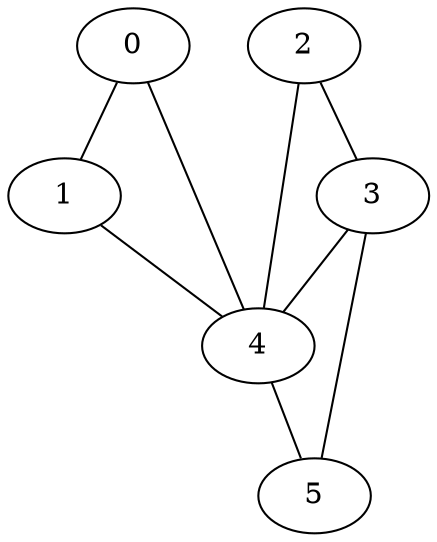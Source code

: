 strict graph "" {
	0	[ID=0,
		fname_comp="ROS1_0798.sdf"];
	1	[ID=1,
		fname_comp="ROS1_1537.sdf"];
	0 -- 1	[similarity=0.8187307530779817,
		strict_flag=True];
	4	[ID=4,
		fname_comp="ROS1_3507.sdf"];
	0 -- 4	[similarity=0.8187307530779818,
		strict_flag=True];
	1 -- 4	[similarity=0.7408182206817179,
		strict_flag=True];
	2	[ID=2,
		fname_comp="ROS1_1872.sdf"];
	3	[ID=3,
		fname_comp="ROS1_2879.sdf"];
	2 -- 3	[similarity=0.7408182206817179,
		strict_flag=True];
	2 -- 4	[similarity=0.5769498103804866,
		strict_flag=True];
	3 -- 4	[similarity=0.7788007830714048,
		strict_flag=True];
	5	[ID=5,
		fname_comp="ROS1_6674.sdf"];
	3 -- 5	[similarity=0.33287108369807955,
		strict_flag=False];
	4 -- 5	[similarity=0.36787944117144233,
		strict_flag=False];
}
